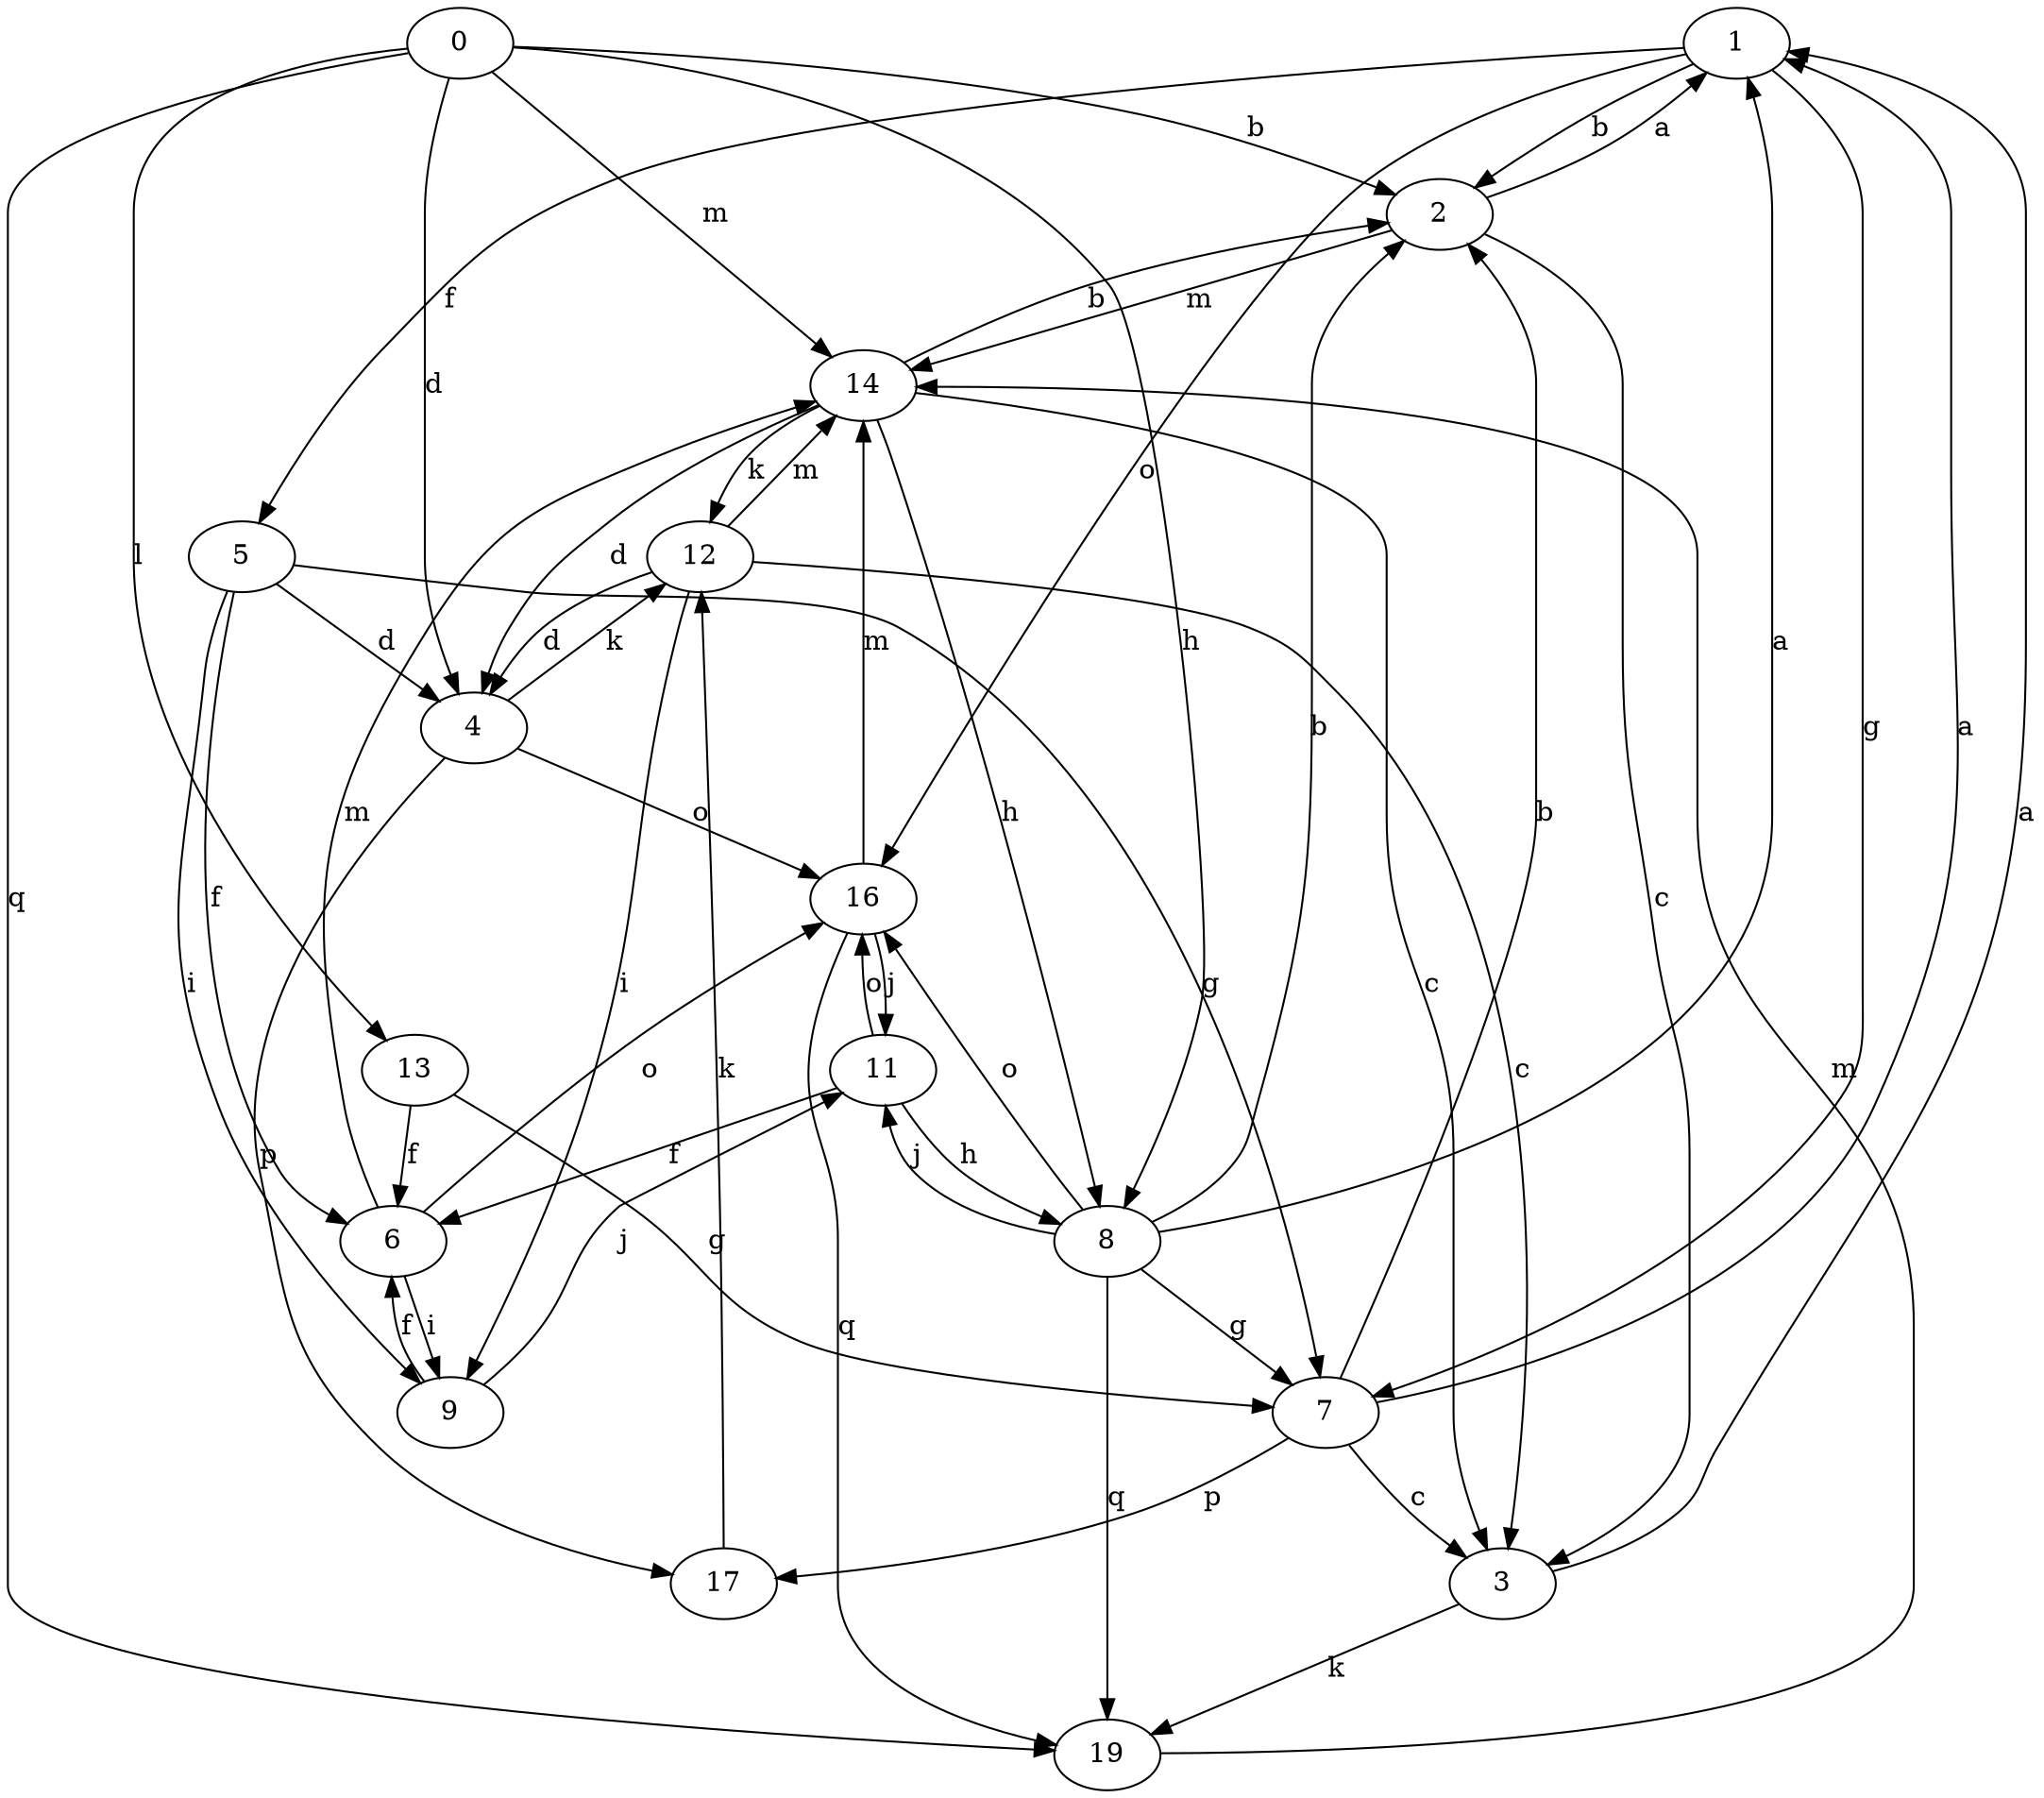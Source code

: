 strict digraph  {
1;
2;
3;
4;
5;
6;
7;
8;
9;
11;
12;
13;
14;
0;
16;
17;
19;
1 -> 2  [label=b];
1 -> 5  [label=f];
1 -> 7  [label=g];
1 -> 16  [label=o];
2 -> 1  [label=a];
2 -> 3  [label=c];
2 -> 14  [label=m];
3 -> 1  [label=a];
3 -> 19  [label=k];
4 -> 12  [label=k];
4 -> 16  [label=o];
4 -> 17  [label=p];
5 -> 4  [label=d];
5 -> 6  [label=f];
5 -> 7  [label=g];
5 -> 9  [label=i];
6 -> 9  [label=i];
6 -> 14  [label=m];
6 -> 16  [label=o];
7 -> 1  [label=a];
7 -> 2  [label=b];
7 -> 3  [label=c];
7 -> 17  [label=p];
8 -> 1  [label=a];
8 -> 2  [label=b];
8 -> 7  [label=g];
8 -> 11  [label=j];
8 -> 16  [label=o];
8 -> 19  [label=q];
9 -> 6  [label=f];
9 -> 11  [label=j];
11 -> 6  [label=f];
11 -> 8  [label=h];
11 -> 16  [label=o];
12 -> 3  [label=c];
12 -> 4  [label=d];
12 -> 9  [label=i];
12 -> 14  [label=m];
13 -> 6  [label=f];
13 -> 7  [label=g];
14 -> 2  [label=b];
14 -> 3  [label=c];
14 -> 4  [label=d];
14 -> 8  [label=h];
14 -> 12  [label=k];
0 -> 2  [label=b];
0 -> 4  [label=d];
0 -> 8  [label=h];
0 -> 13  [label=l];
0 -> 14  [label=m];
0 -> 19  [label=q];
16 -> 11  [label=j];
16 -> 14  [label=m];
16 -> 19  [label=q];
17 -> 12  [label=k];
19 -> 14  [label=m];
}
